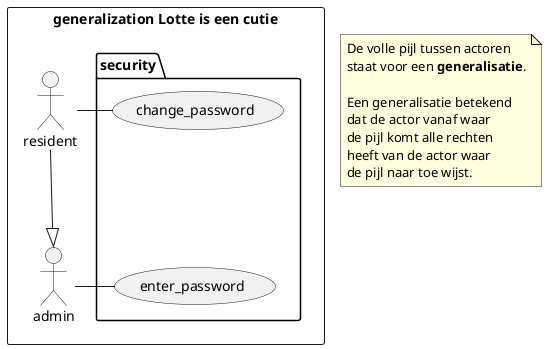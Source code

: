 @startuml
'https://plantuml.com/use-case-diagram

rectangle r1 as "generalization Lotte is een cutie"{
    package "security" as p1{
        usecase enter_password as uc1
        usecase change_password as uc2

        uc1 -[hidden]up-> uc2
    }

    actor "admin" as a1
    actor "resident" as a2

    a1 -right- uc1
    a2 -right- uc2
    a2 --|> a1
}

note as n1
    De volle pijl tussen actoren
    staat voor een **generalisatie**.

    Een generalisatie betekend
    dat de actor vanaf waar
    de pijl komt alle rechten
    heeft van de actor waar
    de pijl naar toe wijst.
end note

@enduml